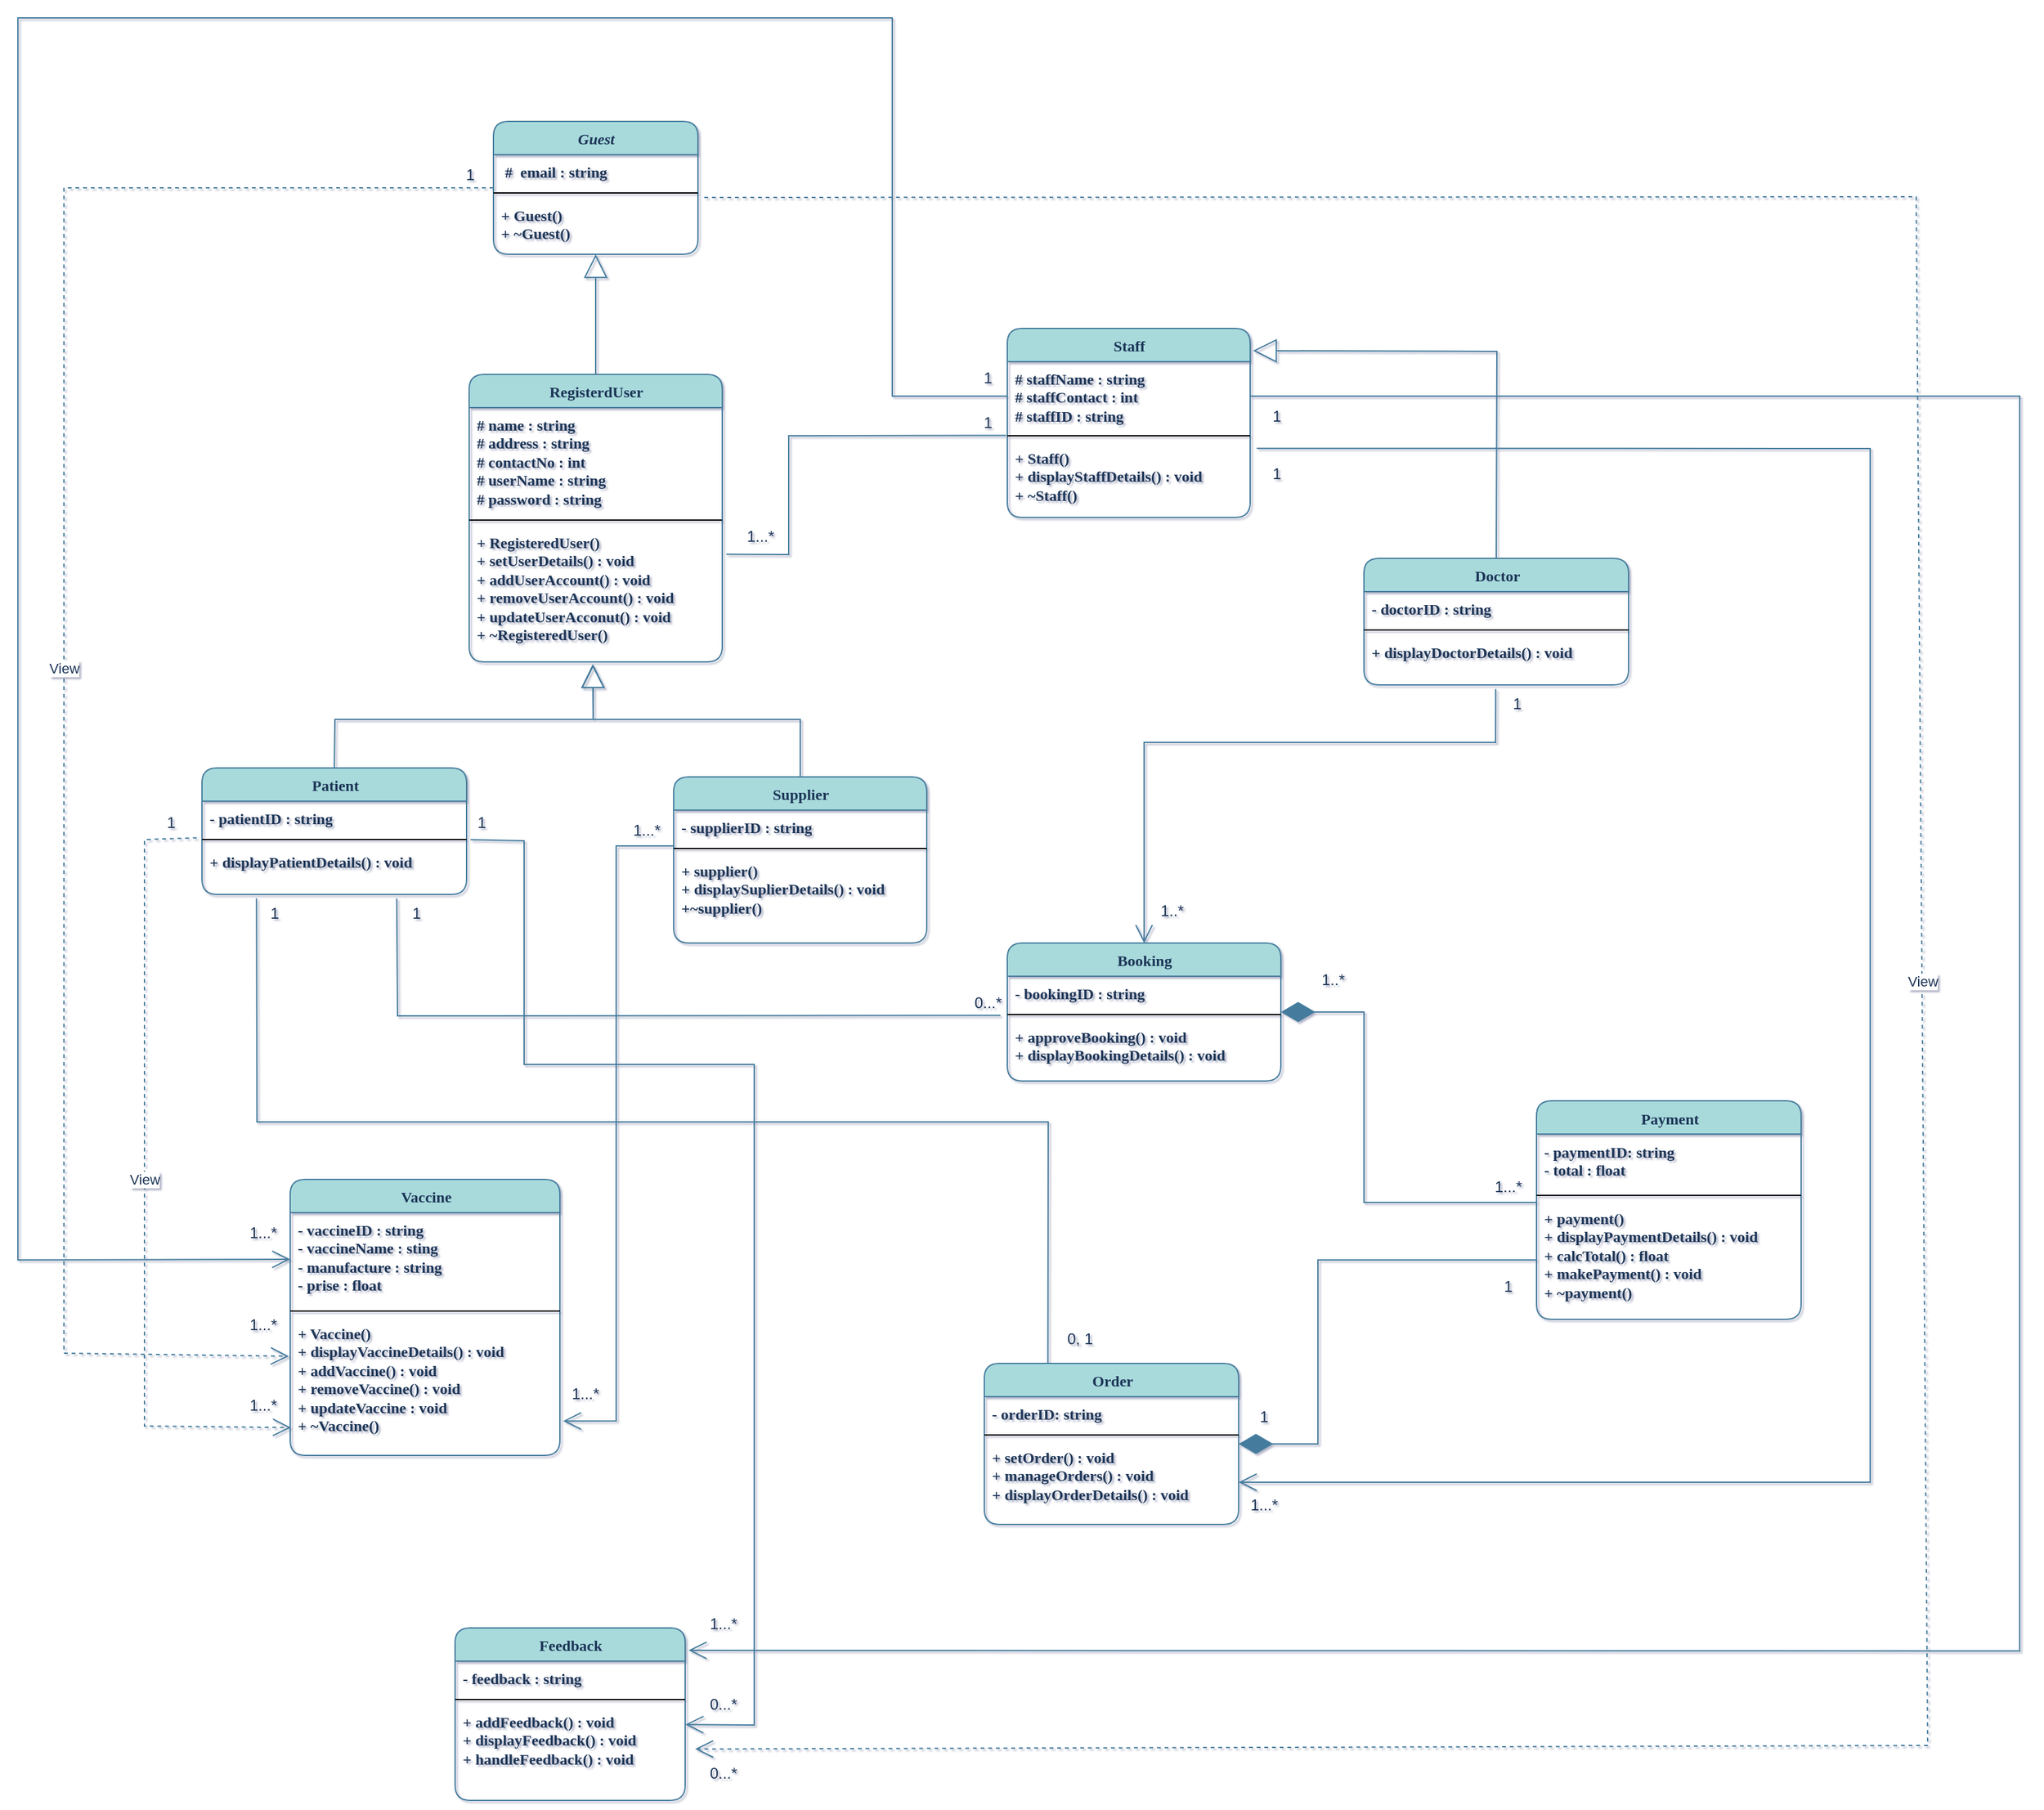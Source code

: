 <mxfile version="21.2.8" type="device">
  <diagram id="C5RBs43oDa-KdzZeNtuy" name="Page-1">
    <mxGraphModel dx="4977" dy="743" grid="1" gridSize="9" guides="1" tooltips="1" connect="1" arrows="1" fold="1" page="1" pageScale="1" pageWidth="1654" pageHeight="2336" background="none" math="0" shadow="1">
      <root>
        <mxCell id="WIyWlLk6GJQsqaUBKTNV-0" />
        <mxCell id="WIyWlLk6GJQsqaUBKTNV-1" parent="WIyWlLk6GJQsqaUBKTNV-0" />
        <mxCell id="zkfFHV4jXpPFQw0GAbJ--0" value="Guest" style="swimlane;fontStyle=3;align=center;verticalAlign=top;childLayout=stackLayout;horizontal=1;startSize=26;horizontalStack=0;resizeParent=1;resizeLast=0;collapsible=1;marginBottom=0;rounded=1;shadow=0;strokeWidth=1;labelBackgroundColor=none;fillColor=#A8DADC;strokeColor=#457B9D;fontColor=#1D3557;fontFamily=Comic Sans MS;labelBorderColor=none;html=1;" parent="WIyWlLk6GJQsqaUBKTNV-1" vertex="1">
          <mxGeometry x="-2922" y="576" width="160" height="104" as="geometry">
            <mxRectangle x="230" y="140" width="160" height="26" as="alternateBounds" />
          </mxGeometry>
        </mxCell>
        <mxCell id="zkfFHV4jXpPFQw0GAbJ--1" value=" #  email : string" style="text;align=left;verticalAlign=top;spacingLeft=4;spacingRight=4;overflow=hidden;rotatable=0;points=[[0,0.5],[1,0.5]];portConstraint=eastwest;labelBackgroundColor=none;rounded=1;shadow=0;fontStyle=1;fontColor=#1D3557;fontFamily=Comic Sans MS;labelBorderColor=none;html=1;" parent="zkfFHV4jXpPFQw0GAbJ--0" vertex="1">
          <mxGeometry y="26" width="160" height="26" as="geometry" />
        </mxCell>
        <mxCell id="zkfFHV4jXpPFQw0GAbJ--4" value="" style="line;strokeWidth=1;align=left;verticalAlign=middle;spacingTop=-1;spacingLeft=3;spacingRight=3;rotatable=0;labelPosition=right;points=[];portConstraint=eastwest;labelBackgroundColor=none;rounded=1;shadow=0;fontStyle=1;fillColor=#A8DADC;strokeColor=#000000;fontColor=#1D3557;fontFamily=Comic Sans MS;labelBorderColor=none;html=1;" parent="zkfFHV4jXpPFQw0GAbJ--0" vertex="1">
          <mxGeometry y="52" width="160" height="8" as="geometry" />
        </mxCell>
        <mxCell id="OnautR0iY9yRCEXQRBwu-68" value="+ Guest()&lt;br&gt;+ ~Guest()" style="text;align=left;verticalAlign=top;spacingLeft=4;spacingRight=4;overflow=hidden;rotatable=0;points=[[0,0.5],[1,0.5]];portConstraint=eastwest;labelBackgroundColor=none;rounded=1;shadow=0;fontStyle=1;fontColor=#1D3557;fontFamily=Comic Sans MS;labelBorderColor=none;html=1;" parent="zkfFHV4jXpPFQw0GAbJ--0" vertex="1">
          <mxGeometry y="60" width="160" height="39" as="geometry" />
        </mxCell>
        <mxCell id="zkfFHV4jXpPFQw0GAbJ--6" value="RegisterdUser" style="swimlane;fontStyle=1;align=center;verticalAlign=top;childLayout=stackLayout;horizontal=1;startSize=26;horizontalStack=0;resizeParent=1;resizeLast=0;collapsible=1;marginBottom=0;rounded=1;shadow=0;strokeWidth=1;labelBackgroundColor=none;fillColor=#A8DADC;strokeColor=#457B9D;fontColor=#1D3557;fontFamily=Comic Sans MS;labelBorderColor=none;html=1;" parent="WIyWlLk6GJQsqaUBKTNV-1" vertex="1">
          <mxGeometry x="-2941" y="774" width="198" height="225" as="geometry">
            <mxRectangle x="130" y="380" width="160" height="26" as="alternateBounds" />
          </mxGeometry>
        </mxCell>
        <mxCell id="zkfFHV4jXpPFQw0GAbJ--7" value="# name : string&lt;br&gt;# address : string&lt;br&gt;# contactNo : int&lt;br&gt;# userName : string&lt;br&gt;# password : string&lt;br&gt;" style="text;align=left;verticalAlign=top;spacingLeft=4;spacingRight=4;overflow=hidden;rotatable=0;points=[[0,0.5],[1,0.5]];portConstraint=eastwest;labelBackgroundColor=none;rounded=1;shadow=0;fontStyle=1;fontColor=#1D3557;fontFamily=Comic Sans MS;labelBorderColor=none;html=1;" parent="zkfFHV4jXpPFQw0GAbJ--6" vertex="1">
          <mxGeometry y="26" width="198" height="84" as="geometry" />
        </mxCell>
        <mxCell id="zkfFHV4jXpPFQw0GAbJ--9" value="" style="line;strokeWidth=1;align=left;verticalAlign=middle;spacingTop=-1;spacingLeft=3;spacingRight=3;rotatable=0;labelPosition=right;points=[];portConstraint=eastwest;labelBackgroundColor=none;rounded=1;shadow=0;fontStyle=1;fillColor=#A8DADC;strokeColor=#000000;fontColor=#1D3557;fontFamily=Comic Sans MS;labelBorderColor=none;html=1;" parent="zkfFHV4jXpPFQw0GAbJ--6" vertex="1">
          <mxGeometry y="110" width="198" height="8" as="geometry" />
        </mxCell>
        <mxCell id="OnautR0iY9yRCEXQRBwu-3" value="+ RegisteredUser()&lt;br&gt;+ setUserDetails() : void&lt;br&gt;+ addUserAccount() : void&lt;br&gt;+ removeUserAccount() : void&lt;br&gt;+ updateUserAcconut() : void&lt;br&gt;+ ~RegisteredUser()" style="text;align=left;verticalAlign=top;spacingLeft=4;spacingRight=4;overflow=hidden;rotatable=0;points=[[0,0.5],[1,0.5]];portConstraint=eastwest;labelBackgroundColor=none;rounded=1;shadow=0;fontStyle=1;fontColor=#1D3557;fontFamily=Comic Sans MS;labelBorderColor=none;html=1;" parent="zkfFHV4jXpPFQw0GAbJ--6" vertex="1">
          <mxGeometry y="118" width="198" height="107" as="geometry" />
        </mxCell>
        <mxCell id="OnautR0iY9yRCEXQRBwu-20" value="Doctor" style="swimlane;fontStyle=1;align=center;verticalAlign=top;childLayout=stackLayout;horizontal=1;startSize=26;horizontalStack=0;resizeParent=1;resizeParentMax=0;resizeLast=0;collapsible=1;marginBottom=0;labelBackgroundColor=none;rounded=1;shadow=0;fillColor=#A8DADC;strokeColor=#457B9D;fontColor=#1D3557;fontFamily=Comic Sans MS;labelBorderColor=none;html=1;" parent="WIyWlLk6GJQsqaUBKTNV-1" vertex="1">
          <mxGeometry x="-2241" y="918" width="207" height="99" as="geometry" />
        </mxCell>
        <mxCell id="OnautR0iY9yRCEXQRBwu-21" value="- doctorID : string" style="text;align=left;verticalAlign=top;spacingLeft=4;spacingRight=4;overflow=hidden;rotatable=0;points=[[0,0.5],[1,0.5]];portConstraint=eastwest;labelBackgroundColor=none;rounded=1;shadow=0;fontStyle=1;fontColor=#1D3557;fontFamily=Comic Sans MS;labelBorderColor=none;html=1;" parent="OnautR0iY9yRCEXQRBwu-20" vertex="1">
          <mxGeometry y="26" width="207" height="26" as="geometry" />
        </mxCell>
        <mxCell id="OnautR0iY9yRCEXQRBwu-22" value="" style="line;strokeWidth=1;align=left;verticalAlign=middle;spacingTop=-1;spacingLeft=3;spacingRight=3;rotatable=0;labelPosition=right;points=[];portConstraint=eastwest;labelBackgroundColor=none;rounded=1;shadow=0;fontStyle=1;fillColor=#A8DADC;strokeColor=#000000;fontColor=#1D3557;fontFamily=Comic Sans MS;labelBorderColor=none;html=1;" parent="OnautR0iY9yRCEXQRBwu-20" vertex="1">
          <mxGeometry y="52" width="207" height="8" as="geometry" />
        </mxCell>
        <mxCell id="OnautR0iY9yRCEXQRBwu-23" value="+ displayDoctorDetails() : void" style="text;align=left;verticalAlign=top;spacingLeft=4;spacingRight=4;overflow=hidden;rotatable=0;points=[[0,0.5],[1,0.5]];portConstraint=eastwest;labelBackgroundColor=none;rounded=1;shadow=0;fontStyle=1;fontColor=#1D3557;fontFamily=Comic Sans MS;labelBorderColor=none;html=1;" parent="OnautR0iY9yRCEXQRBwu-20" vertex="1">
          <mxGeometry y="60" width="207" height="39" as="geometry" />
        </mxCell>
        <mxCell id="OnautR0iY9yRCEXQRBwu-36" value="Feedback" style="swimlane;fontStyle=1;align=center;verticalAlign=top;childLayout=stackLayout;horizontal=1;startSize=26;horizontalStack=0;resizeParent=1;resizeParentMax=0;resizeLast=0;collapsible=1;marginBottom=0;labelBackgroundColor=none;rounded=1;shadow=0;fillColor=#A8DADC;strokeColor=#457B9D;fontColor=#1D3557;fontFamily=Comic Sans MS;labelBorderColor=none;html=1;" parent="WIyWlLk6GJQsqaUBKTNV-1" vertex="1">
          <mxGeometry x="-2952" y="1755" width="180" height="135" as="geometry" />
        </mxCell>
        <mxCell id="OnautR0iY9yRCEXQRBwu-37" value="- feedback : string" style="text;align=left;verticalAlign=top;spacingLeft=4;spacingRight=4;overflow=hidden;rotatable=0;points=[[0,0.5],[1,0.5]];portConstraint=eastwest;labelBackgroundColor=none;rounded=1;shadow=0;fontStyle=1;fontColor=#1D3557;fontFamily=Comic Sans MS;labelBorderColor=none;html=1;" parent="OnautR0iY9yRCEXQRBwu-36" vertex="1">
          <mxGeometry y="26" width="180" height="26" as="geometry" />
        </mxCell>
        <mxCell id="OnautR0iY9yRCEXQRBwu-38" value="" style="line;strokeWidth=1;align=left;verticalAlign=middle;spacingTop=-1;spacingLeft=3;spacingRight=3;rotatable=0;labelPosition=right;points=[];portConstraint=eastwest;labelBackgroundColor=none;rounded=1;shadow=0;fontStyle=1;fillColor=#A8DADC;strokeColor=#000000;fontColor=#1D3557;fontFamily=Comic Sans MS;labelBorderColor=none;html=1;" parent="OnautR0iY9yRCEXQRBwu-36" vertex="1">
          <mxGeometry y="52" width="180" height="8" as="geometry" />
        </mxCell>
        <mxCell id="OnautR0iY9yRCEXQRBwu-39" value="+ addFeedback() : void&lt;br&gt;+ displayFeedback() : void&lt;br&gt;+ handleFeedback() : void" style="text;align=left;verticalAlign=top;spacingLeft=4;spacingRight=4;overflow=hidden;rotatable=0;points=[[0,0.5],[1,0.5]];portConstraint=eastwest;labelBackgroundColor=none;rounded=1;shadow=0;fontStyle=1;fontColor=#1D3557;fontFamily=Comic Sans MS;labelBorderColor=none;html=1;" parent="OnautR0iY9yRCEXQRBwu-36" vertex="1">
          <mxGeometry y="60" width="180" height="75" as="geometry" />
        </mxCell>
        <mxCell id="OnautR0iY9yRCEXQRBwu-40" value="Order" style="swimlane;fontStyle=1;align=center;verticalAlign=top;childLayout=stackLayout;horizontal=1;startSize=26;horizontalStack=0;resizeParent=1;resizeParentMax=0;resizeLast=0;collapsible=1;marginBottom=0;labelBackgroundColor=none;rounded=1;shadow=0;fillColor=#A8DADC;strokeColor=#457B9D;fontColor=#1D3557;fontFamily=Comic Sans MS;labelBorderColor=none;html=1;" parent="WIyWlLk6GJQsqaUBKTNV-1" vertex="1">
          <mxGeometry x="-2538" y="1548" width="199" height="126" as="geometry" />
        </mxCell>
        <mxCell id="OnautR0iY9yRCEXQRBwu-41" value="- orderID: string" style="text;align=left;verticalAlign=top;spacingLeft=4;spacingRight=4;overflow=hidden;rotatable=0;points=[[0,0.5],[1,0.5]];portConstraint=eastwest;labelBackgroundColor=none;rounded=1;shadow=0;fontStyle=1;fontColor=#1D3557;fontFamily=Comic Sans MS;labelBorderColor=none;html=1;" parent="OnautR0iY9yRCEXQRBwu-40" vertex="1">
          <mxGeometry y="26" width="199" height="26" as="geometry" />
        </mxCell>
        <mxCell id="OnautR0iY9yRCEXQRBwu-42" value="" style="line;strokeWidth=1;align=left;verticalAlign=middle;spacingTop=-1;spacingLeft=3;spacingRight=3;rotatable=0;labelPosition=right;points=[];portConstraint=eastwest;labelBackgroundColor=none;rounded=1;shadow=0;fontStyle=1;fillColor=#A8DADC;strokeColor=#000000;fontColor=#1D3557;fontFamily=Comic Sans MS;labelBorderColor=none;html=1;" parent="OnautR0iY9yRCEXQRBwu-40" vertex="1">
          <mxGeometry y="52" width="199" height="8" as="geometry" />
        </mxCell>
        <mxCell id="OnautR0iY9yRCEXQRBwu-43" value="+ setOrder() : void&lt;br&gt;+ manageOrders() : void&lt;br&gt;+ displayOrderDetails() : void" style="text;align=left;verticalAlign=top;spacingLeft=4;spacingRight=4;overflow=hidden;rotatable=0;points=[[0,0.5],[1,0.5]];portConstraint=eastwest;labelBackgroundColor=none;rounded=1;shadow=0;fontStyle=1;fontColor=#1D3557;fontFamily=Comic Sans MS;labelBorderColor=none;html=1;" parent="OnautR0iY9yRCEXQRBwu-40" vertex="1">
          <mxGeometry y="60" width="199" height="66" as="geometry" />
        </mxCell>
        <mxCell id="OnautR0iY9yRCEXQRBwu-44" value="Booking" style="swimlane;fontStyle=1;align=center;verticalAlign=top;childLayout=stackLayout;horizontal=1;startSize=26;horizontalStack=0;resizeParent=1;resizeParentMax=0;resizeLast=0;collapsible=1;marginBottom=0;labelBackgroundColor=none;rounded=1;shadow=0;fillColor=#A8DADC;strokeColor=#457B9D;fontColor=#1D3557;fontFamily=Comic Sans MS;labelBorderColor=none;html=1;" parent="WIyWlLk6GJQsqaUBKTNV-1" vertex="1">
          <mxGeometry x="-2520" y="1219" width="214" height="108" as="geometry" />
        </mxCell>
        <mxCell id="OnautR0iY9yRCEXQRBwu-45" value="- bookingID : string" style="text;align=left;verticalAlign=top;spacingLeft=4;spacingRight=4;overflow=hidden;rotatable=0;points=[[0,0.5],[1,0.5]];portConstraint=eastwest;labelBackgroundColor=none;rounded=1;shadow=0;fontStyle=1;fontColor=#1D3557;fontFamily=Comic Sans MS;labelBorderColor=none;html=1;" parent="OnautR0iY9yRCEXQRBwu-44" vertex="1">
          <mxGeometry y="26" width="214" height="26" as="geometry" />
        </mxCell>
        <mxCell id="OnautR0iY9yRCEXQRBwu-46" value="" style="line;strokeWidth=1;align=left;verticalAlign=middle;spacingTop=-1;spacingLeft=3;spacingRight=3;rotatable=0;labelPosition=right;points=[];portConstraint=eastwest;labelBackgroundColor=none;rounded=1;shadow=0;fontStyle=1;fillColor=#A8DADC;strokeColor=#000000;fontColor=#1D3557;fontFamily=Comic Sans MS;labelBorderColor=none;html=1;" parent="OnautR0iY9yRCEXQRBwu-44" vertex="1">
          <mxGeometry y="52" width="214" height="8" as="geometry" />
        </mxCell>
        <mxCell id="OnautR0iY9yRCEXQRBwu-47" value="+ approveBooking() : void&lt;br&gt;+ displayBookingDetails() : void&lt;br&gt;" style="text;align=left;verticalAlign=top;spacingLeft=4;spacingRight=4;overflow=hidden;rotatable=0;points=[[0,0.5],[1,0.5]];portConstraint=eastwest;labelBackgroundColor=none;rounded=1;shadow=0;fontStyle=1;fontColor=#1D3557;fontFamily=Comic Sans MS;labelBorderColor=none;html=1;" parent="OnautR0iY9yRCEXQRBwu-44" vertex="1">
          <mxGeometry y="60" width="214" height="48" as="geometry" />
        </mxCell>
        <mxCell id="OnautR0iY9yRCEXQRBwu-48" value="Supplier" style="swimlane;fontStyle=1;align=center;verticalAlign=top;childLayout=stackLayout;horizontal=1;startSize=26;horizontalStack=0;resizeParent=1;resizeParentMax=0;resizeLast=0;collapsible=1;marginBottom=0;labelBackgroundColor=none;rounded=1;shadow=0;fillColor=#A8DADC;strokeColor=#457B9D;fontColor=#1D3557;fontFamily=Comic Sans MS;labelBorderColor=none;html=1;" parent="WIyWlLk6GJQsqaUBKTNV-1" vertex="1">
          <mxGeometry x="-2781" y="1089" width="198" height="130" as="geometry" />
        </mxCell>
        <mxCell id="OnautR0iY9yRCEXQRBwu-49" value="- supplierID : string" style="text;align=left;verticalAlign=top;spacingLeft=4;spacingRight=4;overflow=hidden;rotatable=0;points=[[0,0.5],[1,0.5]];portConstraint=eastwest;labelBackgroundColor=none;rounded=1;shadow=0;fontStyle=1;fontColor=#1D3557;fontFamily=Comic Sans MS;labelBorderColor=none;html=1;" parent="OnautR0iY9yRCEXQRBwu-48" vertex="1">
          <mxGeometry y="26" width="198" height="26" as="geometry" />
        </mxCell>
        <mxCell id="OnautR0iY9yRCEXQRBwu-50" value="" style="line;strokeWidth=1;align=left;verticalAlign=middle;spacingTop=-1;spacingLeft=3;spacingRight=3;rotatable=0;labelPosition=right;points=[];portConstraint=eastwest;labelBackgroundColor=none;rounded=1;shadow=0;fontStyle=1;fillColor=#A8DADC;strokeColor=#000000;fontColor=#1D3557;fontFamily=Comic Sans MS;labelBorderColor=none;html=1;" parent="OnautR0iY9yRCEXQRBwu-48" vertex="1">
          <mxGeometry y="52" width="198" height="8" as="geometry" />
        </mxCell>
        <mxCell id="OnautR0iY9yRCEXQRBwu-51" value="+ supplier()&lt;br&gt;+ displaySuplierDetails() : void&lt;br&gt;+~supplier()" style="text;align=left;verticalAlign=top;spacingLeft=4;spacingRight=4;overflow=hidden;rotatable=0;points=[[0,0.5],[1,0.5]];portConstraint=eastwest;labelBackgroundColor=none;rounded=1;shadow=0;fontStyle=1;fontColor=#1D3557;fontFamily=Comic Sans MS;labelBorderColor=none;html=1;" parent="OnautR0iY9yRCEXQRBwu-48" vertex="1">
          <mxGeometry y="60" width="198" height="70" as="geometry" />
        </mxCell>
        <mxCell id="OnautR0iY9yRCEXQRBwu-52" value="Vaccine" style="swimlane;fontStyle=1;align=center;verticalAlign=top;childLayout=stackLayout;horizontal=1;startSize=26;horizontalStack=0;resizeParent=1;resizeParentMax=0;resizeLast=0;collapsible=1;marginBottom=0;labelBackgroundColor=none;rounded=1;shadow=0;fillColor=#A8DADC;strokeColor=#457B9D;fontColor=#1D3557;fontFamily=Comic Sans MS;labelBorderColor=none;html=1;" parent="WIyWlLk6GJQsqaUBKTNV-1" vertex="1">
          <mxGeometry x="-3081" y="1404" width="211" height="216" as="geometry" />
        </mxCell>
        <mxCell id="OnautR0iY9yRCEXQRBwu-53" value="- vaccineID : string&lt;br&gt;- vaccineName : sting&lt;br&gt;- manufacture : string&lt;br&gt;- prise : float" style="text;align=left;verticalAlign=top;spacingLeft=4;spacingRight=4;overflow=hidden;rotatable=0;points=[[0,0.5],[1,0.5]];portConstraint=eastwest;labelBackgroundColor=none;rounded=1;shadow=0;fontStyle=1;fontColor=#1D3557;fontFamily=Comic Sans MS;labelBorderColor=none;html=1;" parent="OnautR0iY9yRCEXQRBwu-52" vertex="1">
          <mxGeometry y="26" width="211" height="73" as="geometry" />
        </mxCell>
        <mxCell id="OnautR0iY9yRCEXQRBwu-54" value="" style="line;strokeWidth=1;align=left;verticalAlign=middle;spacingTop=-1;spacingLeft=3;spacingRight=3;rotatable=0;labelPosition=right;points=[];portConstraint=eastwest;labelBackgroundColor=none;rounded=1;shadow=0;fontStyle=1;fillColor=#A8DADC;strokeColor=#000000;fontColor=#1D3557;fontFamily=Comic Sans MS;labelBorderColor=none;html=1;" parent="OnautR0iY9yRCEXQRBwu-52" vertex="1">
          <mxGeometry y="99" width="211" height="8" as="geometry" />
        </mxCell>
        <mxCell id="OnautR0iY9yRCEXQRBwu-55" value="+ Vaccine()&lt;br&gt;+ displayVaccineDetails() : void&lt;br&gt;+ addVaccine() : void&lt;br&gt;+ removeVaccine() : void&lt;br&gt;+ updateVaccine : void&lt;br&gt;+ ~Vaccine()" style="text;align=left;verticalAlign=top;spacingLeft=4;spacingRight=4;overflow=hidden;rotatable=0;points=[[0,0.5],[1,0.5]];portConstraint=eastwest;labelBackgroundColor=none;rounded=1;shadow=0;fontStyle=1;fontColor=#1D3557;fontFamily=Comic Sans MS;labelBorderColor=none;html=1;" parent="OnautR0iY9yRCEXQRBwu-52" vertex="1">
          <mxGeometry y="107" width="211" height="109" as="geometry" />
        </mxCell>
        <mxCell id="OnautR0iY9yRCEXQRBwu-60" value="Payment" style="swimlane;fontStyle=1;align=center;verticalAlign=top;childLayout=stackLayout;horizontal=1;startSize=26;horizontalStack=0;resizeParent=1;resizeParentMax=0;resizeLast=0;collapsible=1;marginBottom=0;labelBackgroundColor=none;rounded=1;shadow=0;fillColor=#A8DADC;strokeColor=#457B9D;fontColor=#1D3557;fontFamily=Comic Sans MS;labelBorderColor=none;html=1;" parent="WIyWlLk6GJQsqaUBKTNV-1" vertex="1">
          <mxGeometry x="-2106" y="1342.5" width="207" height="171" as="geometry" />
        </mxCell>
        <mxCell id="OnautR0iY9yRCEXQRBwu-61" value="- paymentID: string&lt;br&gt;- total : float" style="text;align=left;verticalAlign=top;spacingLeft=4;spacingRight=4;overflow=hidden;rotatable=0;points=[[0,0.5],[1,0.5]];portConstraint=eastwest;labelBackgroundColor=none;rounded=1;shadow=0;fontStyle=1;fontColor=#1D3557;fontFamily=Comic Sans MS;labelBorderColor=none;html=1;" parent="OnautR0iY9yRCEXQRBwu-60" vertex="1">
          <mxGeometry y="26" width="207" height="44" as="geometry" />
        </mxCell>
        <mxCell id="OnautR0iY9yRCEXQRBwu-62" value="" style="line;strokeWidth=1;align=left;verticalAlign=middle;spacingTop=-1;spacingLeft=3;spacingRight=3;rotatable=0;labelPosition=right;points=[];portConstraint=eastwest;labelBackgroundColor=none;rounded=1;shadow=0;fontStyle=1;fillColor=#A8DADC;strokeColor=#000000;fontColor=#1D3557;fontFamily=Comic Sans MS;labelBorderColor=none;html=1;" parent="OnautR0iY9yRCEXQRBwu-60" vertex="1">
          <mxGeometry y="70" width="207" height="8" as="geometry" />
        </mxCell>
        <mxCell id="OnautR0iY9yRCEXQRBwu-63" value="+ payment()&lt;br&gt;+ displayPaymentDetails() : void&lt;br&gt;+ calcTotal() : float&lt;br style=&quot;border-color: var(--border-color);&quot;&gt;+ makePayment() : void&lt;br&gt;+ ~payment()" style="text;align=left;verticalAlign=top;spacingLeft=4;spacingRight=4;overflow=hidden;rotatable=0;points=[[0,0.5],[1,0.5]];portConstraint=eastwest;labelBackgroundColor=none;rounded=1;shadow=0;fontStyle=1;fontColor=#1D3557;fontFamily=Comic Sans MS;labelBorderColor=none;html=1;" parent="OnautR0iY9yRCEXQRBwu-60" vertex="1">
          <mxGeometry y="78" width="207" height="93" as="geometry" />
        </mxCell>
        <mxCell id="OnautR0iY9yRCEXQRBwu-64" value="Staff" style="swimlane;fontStyle=1;align=center;verticalAlign=top;childLayout=stackLayout;horizontal=1;startSize=26;horizontalStack=0;resizeParent=1;resizeParentMax=0;resizeLast=0;collapsible=1;marginBottom=0;labelBackgroundColor=none;rounded=1;shadow=0;fillColor=#A8DADC;strokeColor=#457B9D;fontColor=#1D3557;fontFamily=Comic Sans MS;labelBorderColor=none;html=1;" parent="WIyWlLk6GJQsqaUBKTNV-1" vertex="1">
          <mxGeometry x="-2520" y="738" width="190" height="148" as="geometry" />
        </mxCell>
        <mxCell id="OnautR0iY9yRCEXQRBwu-65" value="# staffName : string&lt;br&gt;# staffContact : int&lt;br&gt;# staffID : string" style="text;align=left;verticalAlign=top;spacingLeft=4;spacingRight=4;overflow=hidden;rotatable=0;points=[[0,0.5],[1,0.5]];portConstraint=eastwest;labelBackgroundColor=none;rounded=1;shadow=0;fontStyle=1;fontColor=#1D3557;fontFamily=Comic Sans MS;labelBorderColor=none;html=1;" parent="OnautR0iY9yRCEXQRBwu-64" vertex="1">
          <mxGeometry y="26" width="190" height="54" as="geometry" />
        </mxCell>
        <mxCell id="OnautR0iY9yRCEXQRBwu-66" value="" style="line;strokeWidth=1;align=left;verticalAlign=middle;spacingTop=-1;spacingLeft=3;spacingRight=3;rotatable=0;labelPosition=right;points=[];portConstraint=eastwest;labelBackgroundColor=none;rounded=1;shadow=0;fontStyle=1;fillColor=#A8DADC;strokeColor=#000000;fontColor=#1D3557;fontFamily=Comic Sans MS;labelBorderColor=none;html=1;" parent="OnautR0iY9yRCEXQRBwu-64" vertex="1">
          <mxGeometry y="80" width="190" height="8" as="geometry" />
        </mxCell>
        <mxCell id="OnautR0iY9yRCEXQRBwu-67" value="+ Staff()&amp;nbsp;&lt;br&gt;+ displayStaffDetails() : void&lt;br&gt;+ ~Staff()" style="text;align=left;verticalAlign=top;spacingLeft=4;spacingRight=4;overflow=hidden;rotatable=0;points=[[0,0.5],[1,0.5]];portConstraint=eastwest;labelBackgroundColor=none;rounded=1;shadow=0;fontStyle=1;fontColor=#1D3557;fontFamily=Comic Sans MS;labelBorderColor=none;html=1;" parent="OnautR0iY9yRCEXQRBwu-64" vertex="1">
          <mxGeometry y="88" width="190" height="60" as="geometry" />
        </mxCell>
        <mxCell id="OnautR0iY9yRCEXQRBwu-74" value="Patient" style="swimlane;fontStyle=1;align=center;verticalAlign=top;childLayout=stackLayout;horizontal=1;startSize=26;horizontalStack=0;resizeParent=1;resizeParentMax=0;resizeLast=0;collapsible=1;marginBottom=0;labelBackgroundColor=none;rounded=1;shadow=0;fillColor=#A8DADC;strokeColor=#457B9D;fontColor=#1D3557;fontFamily=Comic Sans MS;labelBorderColor=none;html=1;" parent="WIyWlLk6GJQsqaUBKTNV-1" vertex="1">
          <mxGeometry x="-3150" y="1082" width="207" height="99" as="geometry" />
        </mxCell>
        <mxCell id="OnautR0iY9yRCEXQRBwu-75" value="- patientID : string" style="text;align=left;verticalAlign=top;spacingLeft=4;spacingRight=4;overflow=hidden;rotatable=0;points=[[0,0.5],[1,0.5]];portConstraint=eastwest;labelBackgroundColor=none;rounded=1;shadow=0;fontStyle=1;fontColor=#1D3557;fontFamily=Comic Sans MS;labelBorderColor=none;html=1;" parent="OnautR0iY9yRCEXQRBwu-74" vertex="1">
          <mxGeometry y="26" width="207" height="26" as="geometry" />
        </mxCell>
        <mxCell id="OnautR0iY9yRCEXQRBwu-76" value="" style="line;strokeWidth=1;align=left;verticalAlign=middle;spacingTop=-1;spacingLeft=3;spacingRight=3;rotatable=0;labelPosition=right;points=[];portConstraint=eastwest;labelBackgroundColor=none;rounded=1;shadow=0;fontStyle=1;fillColor=#A8DADC;strokeColor=#000000;fontColor=#1D3557;fontFamily=Comic Sans MS;labelBorderColor=none;html=1;" parent="OnautR0iY9yRCEXQRBwu-74" vertex="1">
          <mxGeometry y="52" width="207" height="8" as="geometry" />
        </mxCell>
        <mxCell id="OnautR0iY9yRCEXQRBwu-77" value="+ displayPatientDetails() : void" style="text;align=left;verticalAlign=top;spacingLeft=4;spacingRight=4;overflow=hidden;rotatable=0;points=[[0,0.5],[1,0.5]];portConstraint=eastwest;labelBackgroundColor=none;rounded=1;shadow=0;fontStyle=1;fontColor=#1D3557;fontFamily=Comic Sans MS;labelBorderColor=none;html=1;" parent="OnautR0iY9yRCEXQRBwu-74" vertex="1">
          <mxGeometry y="60" width="207" height="39" as="geometry" />
        </mxCell>
        <mxCell id="VdQVwTPsMMnsy0PVS3EY-14" value="View" style="endArrow=open;endSize=12;dashed=1;html=1;rounded=0;strokeColor=#457B9D;fontColor=#1D3557;fillColor=#A8DADC;entryX=-0.005;entryY=0.288;entryDx=0;entryDy=0;entryPerimeter=0;exitX=0;exitY=0.5;exitDx=0;exitDy=0;" edge="1" parent="WIyWlLk6GJQsqaUBKTNV-1" source="zkfFHV4jXpPFQw0GAbJ--0" target="OnautR0iY9yRCEXQRBwu-55">
          <mxGeometry width="160" relative="1" as="geometry">
            <mxPoint x="-2628" y="1395" as="sourcePoint" />
            <mxPoint x="-2468" y="1395" as="targetPoint" />
            <Array as="points">
              <mxPoint x="-3258" y="628" />
              <mxPoint x="-3258" y="1540" />
            </Array>
          </mxGeometry>
        </mxCell>
        <mxCell id="VdQVwTPsMMnsy0PVS3EY-15" value="View" style="endArrow=open;endSize=12;dashed=1;html=1;rounded=0;strokeColor=#457B9D;fontColor=#1D3557;fillColor=#A8DADC;entryX=0.13;entryY=-0.14;entryDx=0;entryDy=0;exitX=1.031;exitY=-0.013;exitDx=0;exitDy=0;exitPerimeter=0;entryPerimeter=0;" edge="1" parent="WIyWlLk6GJQsqaUBKTNV-1" source="OnautR0iY9yRCEXQRBwu-68" target="VdQVwTPsMMnsy0PVS3EY-18">
          <mxGeometry width="160" relative="1" as="geometry">
            <mxPoint x="-2592" y="1278" as="sourcePoint" />
            <mxPoint x="-2432" y="1278" as="targetPoint" />
            <Array as="points">
              <mxPoint x="-1809" y="635" />
              <mxPoint x="-1800" y="1847" />
            </Array>
          </mxGeometry>
        </mxCell>
        <mxCell id="VdQVwTPsMMnsy0PVS3EY-16" value="1" style="text;html=1;strokeColor=none;fillColor=none;align=center;verticalAlign=middle;whiteSpace=wrap;rounded=0;fontColor=#1D3557;" vertex="1" parent="WIyWlLk6GJQsqaUBKTNV-1">
          <mxGeometry x="-2970" y="603" width="60" height="30" as="geometry" />
        </mxCell>
        <mxCell id="VdQVwTPsMMnsy0PVS3EY-17" value="1...*" style="text;html=1;strokeColor=none;fillColor=none;align=center;verticalAlign=middle;whiteSpace=wrap;rounded=0;fontColor=#1D3557;" vertex="1" parent="WIyWlLk6GJQsqaUBKTNV-1">
          <mxGeometry x="-3132" y="1503" width="60" height="30" as="geometry" />
        </mxCell>
        <mxCell id="VdQVwTPsMMnsy0PVS3EY-18" value="0...*" style="text;html=1;strokeColor=none;fillColor=none;align=center;verticalAlign=middle;whiteSpace=wrap;rounded=0;fontColor=#1D3557;" vertex="1" parent="WIyWlLk6GJQsqaUBKTNV-1">
          <mxGeometry x="-2772" y="1854" width="60" height="30" as="geometry" />
        </mxCell>
        <mxCell id="VdQVwTPsMMnsy0PVS3EY-19" value="" style="endArrow=open;endFill=1;endSize=12;html=1;rounded=0;strokeColor=#457B9D;fontColor=#1D3557;fillColor=#A8DADC;exitX=1.015;exitY=-0.1;exitDx=0;exitDy=0;exitPerimeter=0;entryX=1.001;entryY=0.208;entryDx=0;entryDy=0;entryPerimeter=0;" edge="1" parent="WIyWlLk6GJQsqaUBKTNV-1" source="OnautR0iY9yRCEXQRBwu-77" target="OnautR0iY9yRCEXQRBwu-39">
          <mxGeometry width="160" relative="1" as="geometry">
            <mxPoint x="-3006" y="1440" as="sourcePoint" />
            <mxPoint x="-2846" y="1440" as="targetPoint" />
            <Array as="points">
              <mxPoint x="-2898" y="1139" />
              <mxPoint x="-2898" y="1314" />
              <mxPoint x="-2718" y="1314" />
              <mxPoint x="-2718" y="1831" />
            </Array>
          </mxGeometry>
        </mxCell>
        <mxCell id="VdQVwTPsMMnsy0PVS3EY-20" value="1" style="text;html=1;strokeColor=none;fillColor=none;align=center;verticalAlign=middle;whiteSpace=wrap;rounded=0;fontColor=#1D3557;" vertex="1" parent="WIyWlLk6GJQsqaUBKTNV-1">
          <mxGeometry x="-2961" y="1110" width="60" height="30" as="geometry" />
        </mxCell>
        <mxCell id="VdQVwTPsMMnsy0PVS3EY-21" value="0...*" style="text;html=1;strokeColor=none;fillColor=none;align=center;verticalAlign=middle;whiteSpace=wrap;rounded=0;fontColor=#1D3557;" vertex="1" parent="WIyWlLk6GJQsqaUBKTNV-1">
          <mxGeometry x="-2772" y="1800" width="60" height="30" as="geometry" />
        </mxCell>
        <mxCell id="VdQVwTPsMMnsy0PVS3EY-22" value="View" style="endArrow=open;endSize=12;dashed=1;html=1;rounded=0;strokeColor=#457B9D;fontColor=#1D3557;fillColor=#A8DADC;exitX=-0.02;exitY=-0.136;exitDx=0;exitDy=0;exitPerimeter=0;entryX=0.86;entryY=1.073;entryDx=0;entryDy=0;entryPerimeter=0;" edge="1" parent="WIyWlLk6GJQsqaUBKTNV-1" source="OnautR0iY9yRCEXQRBwu-77" target="VdQVwTPsMMnsy0PVS3EY-23">
          <mxGeometry width="160" relative="1" as="geometry">
            <mxPoint x="-3069" y="1287" as="sourcePoint" />
            <mxPoint x="-2909" y="1287" as="targetPoint" />
            <Array as="points">
              <mxPoint x="-3195" y="1138" />
              <mxPoint x="-3195" y="1597" />
            </Array>
          </mxGeometry>
        </mxCell>
        <mxCell id="VdQVwTPsMMnsy0PVS3EY-23" value="1...*" style="text;html=1;strokeColor=none;fillColor=none;align=center;verticalAlign=middle;whiteSpace=wrap;rounded=0;fontColor=#1D3557;" vertex="1" parent="WIyWlLk6GJQsqaUBKTNV-1">
          <mxGeometry x="-3132" y="1566" width="60" height="30" as="geometry" />
        </mxCell>
        <mxCell id="VdQVwTPsMMnsy0PVS3EY-24" value="1" style="text;html=1;strokeColor=none;fillColor=none;align=center;verticalAlign=middle;whiteSpace=wrap;rounded=0;fontColor=#1D3557;" vertex="1" parent="WIyWlLk6GJQsqaUBKTNV-1">
          <mxGeometry x="-3204" y="1110" width="60" height="30" as="geometry" />
        </mxCell>
        <mxCell id="VdQVwTPsMMnsy0PVS3EY-25" value="" style="endArrow=open;endFill=1;endSize=12;html=1;rounded=0;strokeColor=#457B9D;fontColor=#1D3557;fillColor=#A8DADC;entryX=1.012;entryY=0.753;entryDx=0;entryDy=0;entryPerimeter=0;" edge="1" parent="WIyWlLk6GJQsqaUBKTNV-1" target="OnautR0iY9yRCEXQRBwu-55">
          <mxGeometry width="160" relative="1" as="geometry">
            <mxPoint x="-2781" y="1143" as="sourcePoint" />
            <mxPoint x="-2756" y="1467" as="targetPoint" />
            <Array as="points">
              <mxPoint x="-2826" y="1143" />
              <mxPoint x="-2826" y="1593" />
            </Array>
          </mxGeometry>
        </mxCell>
        <mxCell id="VdQVwTPsMMnsy0PVS3EY-26" value="1...*" style="text;html=1;strokeColor=none;fillColor=none;align=center;verticalAlign=middle;whiteSpace=wrap;rounded=0;fontColor=#1D3557;" vertex="1" parent="WIyWlLk6GJQsqaUBKTNV-1">
          <mxGeometry x="-2880" y="1557" width="60" height="30" as="geometry" />
        </mxCell>
        <mxCell id="VdQVwTPsMMnsy0PVS3EY-27" value="1...*" style="text;html=1;strokeColor=none;fillColor=none;align=center;verticalAlign=middle;whiteSpace=wrap;rounded=0;fontColor=#1D3557;" vertex="1" parent="WIyWlLk6GJQsqaUBKTNV-1">
          <mxGeometry x="-2832" y="1116" width="60" height="30" as="geometry" />
        </mxCell>
        <mxCell id="VdQVwTPsMMnsy0PVS3EY-28" value="" style="endArrow=diamondThin;endFill=1;endSize=24;html=1;rounded=0;strokeColor=#457B9D;fontColor=#1D3557;fillColor=#A8DADC;entryX=1;entryY=0.5;entryDx=0;entryDy=0;exitX=0;exitY=0.5;exitDx=0;exitDy=0;" edge="1" parent="WIyWlLk6GJQsqaUBKTNV-1" source="OnautR0iY9yRCEXQRBwu-63" target="OnautR0iY9yRCEXQRBwu-40">
          <mxGeometry width="160" relative="1" as="geometry">
            <mxPoint x="-2448" y="1548" as="sourcePoint" />
            <mxPoint x="-2288" y="1548" as="targetPoint" />
            <Array as="points">
              <mxPoint x="-2277" y="1467" />
              <mxPoint x="-2277" y="1611" />
            </Array>
          </mxGeometry>
        </mxCell>
        <mxCell id="VdQVwTPsMMnsy0PVS3EY-29" value="" style="endArrow=diamondThin;endFill=1;endSize=24;html=1;rounded=0;strokeColor=#457B9D;fontColor=#1D3557;fillColor=#A8DADC;entryX=1;entryY=0.5;entryDx=0;entryDy=0;" edge="1" parent="WIyWlLk6GJQsqaUBKTNV-1" target="OnautR0iY9yRCEXQRBwu-44">
          <mxGeometry width="160" relative="1" as="geometry">
            <mxPoint x="-2106" y="1422" as="sourcePoint" />
            <mxPoint x="-2243" y="1593" as="targetPoint" />
            <Array as="points">
              <mxPoint x="-2241" y="1422" />
              <mxPoint x="-2241" y="1273" />
            </Array>
          </mxGeometry>
        </mxCell>
        <mxCell id="VdQVwTPsMMnsy0PVS3EY-30" value="1..*" style="text;html=1;strokeColor=none;fillColor=none;align=center;verticalAlign=middle;whiteSpace=wrap;rounded=0;fontColor=#1D3557;" vertex="1" parent="WIyWlLk6GJQsqaUBKTNV-1">
          <mxGeometry x="-2295" y="1233" width="60" height="30" as="geometry" />
        </mxCell>
        <mxCell id="VdQVwTPsMMnsy0PVS3EY-31" value="1" style="text;html=1;strokeColor=none;fillColor=none;align=center;verticalAlign=middle;whiteSpace=wrap;rounded=0;fontColor=#1D3557;" vertex="1" parent="WIyWlLk6GJQsqaUBKTNV-1">
          <mxGeometry x="-2158.5" y="1473" width="60" height="30" as="geometry" />
        </mxCell>
        <mxCell id="VdQVwTPsMMnsy0PVS3EY-32" value="1...*" style="text;html=1;strokeColor=none;fillColor=none;align=center;verticalAlign=middle;whiteSpace=wrap;rounded=0;fontColor=#1D3557;" vertex="1" parent="WIyWlLk6GJQsqaUBKTNV-1">
          <mxGeometry x="-2158.5" y="1395" width="60" height="30" as="geometry" />
        </mxCell>
        <mxCell id="VdQVwTPsMMnsy0PVS3EY-33" value="1" style="text;html=1;strokeColor=none;fillColor=none;align=center;verticalAlign=middle;whiteSpace=wrap;rounded=0;fontColor=#1D3557;" vertex="1" parent="WIyWlLk6GJQsqaUBKTNV-1">
          <mxGeometry x="-2349" y="1575" width="60" height="30" as="geometry" />
        </mxCell>
        <mxCell id="VdQVwTPsMMnsy0PVS3EY-35" value="" style="endArrow=none;html=1;rounded=0;strokeColor=#457B9D;fontColor=#1D3557;fillColor=#A8DADC;exitX=0.206;exitY=1.077;exitDx=0;exitDy=0;exitPerimeter=0;entryX=0.25;entryY=0;entryDx=0;entryDy=0;" edge="1" parent="WIyWlLk6GJQsqaUBKTNV-1" source="OnautR0iY9yRCEXQRBwu-77" target="OnautR0iY9yRCEXQRBwu-40">
          <mxGeometry width="50" height="50" relative="1" as="geometry">
            <mxPoint x="-2718" y="1535" as="sourcePoint" />
            <mxPoint x="-2668" y="1485" as="targetPoint" />
            <Array as="points">
              <mxPoint x="-3107" y="1359" />
              <mxPoint x="-2488" y="1359" />
            </Array>
          </mxGeometry>
        </mxCell>
        <mxCell id="VdQVwTPsMMnsy0PVS3EY-36" value="" style="endArrow=none;html=1;rounded=0;strokeColor=#457B9D;fontColor=#1D3557;fillColor=#A8DADC;entryX=-0.025;entryY=1.179;entryDx=0;entryDy=0;entryPerimeter=0;exitX=0.736;exitY=1.079;exitDx=0;exitDy=0;exitPerimeter=0;" edge="1" parent="WIyWlLk6GJQsqaUBKTNV-1" source="OnautR0iY9yRCEXQRBwu-77" target="OnautR0iY9yRCEXQRBwu-45">
          <mxGeometry width="50" height="50" relative="1" as="geometry">
            <mxPoint x="-2997" y="1188" as="sourcePoint" />
            <mxPoint x="-2776" y="1485" as="targetPoint" />
            <Array as="points">
              <mxPoint x="-2997" y="1276" />
            </Array>
          </mxGeometry>
        </mxCell>
        <mxCell id="VdQVwTPsMMnsy0PVS3EY-37" value="1" style="text;html=1;strokeColor=none;fillColor=none;align=center;verticalAlign=middle;whiteSpace=wrap;rounded=0;fontColor=#1D3557;" vertex="1" parent="WIyWlLk6GJQsqaUBKTNV-1">
          <mxGeometry x="-3012" y="1181" width="60" height="30" as="geometry" />
        </mxCell>
        <mxCell id="VdQVwTPsMMnsy0PVS3EY-38" value="1" style="text;html=1;strokeColor=none;fillColor=none;align=center;verticalAlign=middle;whiteSpace=wrap;rounded=0;fontColor=#1D3557;" vertex="1" parent="WIyWlLk6GJQsqaUBKTNV-1">
          <mxGeometry x="-3123" y="1181" width="60" height="30" as="geometry" />
        </mxCell>
        <mxCell id="VdQVwTPsMMnsy0PVS3EY-39" value="0...*" style="text;html=1;strokeColor=none;fillColor=none;align=center;verticalAlign=middle;whiteSpace=wrap;rounded=0;fontColor=#1D3557;" vertex="1" parent="WIyWlLk6GJQsqaUBKTNV-1">
          <mxGeometry x="-2565" y="1251" width="60" height="30" as="geometry" />
        </mxCell>
        <mxCell id="VdQVwTPsMMnsy0PVS3EY-41" value="0, 1" style="text;html=1;strokeColor=none;fillColor=none;align=center;verticalAlign=middle;whiteSpace=wrap;rounded=0;fontColor=#1D3557;" vertex="1" parent="WIyWlLk6GJQsqaUBKTNV-1">
          <mxGeometry x="-2493" y="1513.5" width="60" height="30" as="geometry" />
        </mxCell>
        <mxCell id="VdQVwTPsMMnsy0PVS3EY-42" value="" style="endArrow=open;endFill=1;endSize=12;html=1;rounded=0;strokeColor=#457B9D;fontColor=#1D3557;fillColor=#A8DADC;exitX=0.498;exitY=1.083;exitDx=0;exitDy=0;exitPerimeter=0;entryX=0.5;entryY=0;entryDx=0;entryDy=0;" edge="1" parent="WIyWlLk6GJQsqaUBKTNV-1" source="OnautR0iY9yRCEXQRBwu-23" target="OnautR0iY9yRCEXQRBwu-44">
          <mxGeometry width="160" relative="1" as="geometry">
            <mxPoint x="-2502" y="1341" as="sourcePoint" />
            <mxPoint x="-2342" y="1341" as="targetPoint" />
            <Array as="points">
              <mxPoint x="-2138" y="1062" />
              <mxPoint x="-2413" y="1062" />
            </Array>
          </mxGeometry>
        </mxCell>
        <mxCell id="VdQVwTPsMMnsy0PVS3EY-43" value="1..*" style="text;html=1;strokeColor=none;fillColor=none;align=center;verticalAlign=middle;whiteSpace=wrap;rounded=0;fontColor=#1D3557;" vertex="1" parent="WIyWlLk6GJQsqaUBKTNV-1">
          <mxGeometry x="-2421" y="1179" width="60" height="30" as="geometry" />
        </mxCell>
        <mxCell id="VdQVwTPsMMnsy0PVS3EY-44" value="1" style="text;html=1;strokeColor=none;fillColor=none;align=center;verticalAlign=middle;whiteSpace=wrap;rounded=0;fontColor=#1D3557;" vertex="1" parent="WIyWlLk6GJQsqaUBKTNV-1">
          <mxGeometry x="-2151" y="1017" width="60" height="30" as="geometry" />
        </mxCell>
        <mxCell id="VdQVwTPsMMnsy0PVS3EY-45" value="" style="endArrow=block;endSize=16;endFill=0;html=1;rounded=0;strokeColor=#457B9D;fontColor=#1D3557;fillColor=#A8DADC;exitX=0.5;exitY=0;exitDx=0;exitDy=0;entryX=0.5;entryY=1;entryDx=0;entryDy=0;" edge="1" parent="WIyWlLk6GJQsqaUBKTNV-1" source="zkfFHV4jXpPFQw0GAbJ--6" target="zkfFHV4jXpPFQw0GAbJ--0">
          <mxGeometry x="-0.222" y="-44" width="160" relative="1" as="geometry">
            <mxPoint x="-2925" y="918" as="sourcePoint" />
            <mxPoint x="-2842" y="684" as="targetPoint" />
            <mxPoint as="offset" />
          </mxGeometry>
        </mxCell>
        <mxCell id="VdQVwTPsMMnsy0PVS3EY-47" value="" style="endArrow=block;endSize=16;endFill=0;html=1;rounded=0;strokeColor=#457B9D;fontColor=#1D3557;fillColor=#A8DADC;exitX=0.5;exitY=0;exitDx=0;exitDy=0;entryX=0.488;entryY=1.017;entryDx=0;entryDy=0;entryPerimeter=0;" edge="1" parent="WIyWlLk6GJQsqaUBKTNV-1" source="OnautR0iY9yRCEXQRBwu-74" target="OnautR0iY9yRCEXQRBwu-3">
          <mxGeometry x="-0.222" y="-44" width="160" relative="1" as="geometry">
            <mxPoint x="-2833" y="783" as="sourcePoint" />
            <mxPoint x="-2833" y="689" as="targetPoint" />
            <mxPoint as="offset" />
            <Array as="points">
              <mxPoint x="-3046" y="1044" />
              <mxPoint x="-2844" y="1044" />
            </Array>
          </mxGeometry>
        </mxCell>
        <mxCell id="VdQVwTPsMMnsy0PVS3EY-48" value="" style="endArrow=block;endSize=16;endFill=0;html=1;rounded=0;strokeColor=#457B9D;fontColor=#1D3557;fillColor=#A8DADC;exitX=0.5;exitY=0;exitDx=0;exitDy=0;entryX=0.49;entryY=1.019;entryDx=0;entryDy=0;entryPerimeter=0;" edge="1" parent="WIyWlLk6GJQsqaUBKTNV-1" source="OnautR0iY9yRCEXQRBwu-48" target="OnautR0iY9yRCEXQRBwu-3">
          <mxGeometry x="-0.222" y="-44" width="160" relative="1" as="geometry">
            <mxPoint x="-3037" y="1091" as="sourcePoint" />
            <mxPoint x="-2838" y="1012" as="targetPoint" />
            <mxPoint as="offset" />
            <Array as="points">
              <mxPoint x="-2682" y="1044" />
              <mxPoint x="-2844" y="1044" />
            </Array>
          </mxGeometry>
        </mxCell>
        <mxCell id="VdQVwTPsMMnsy0PVS3EY-49" value="" style="endArrow=block;endSize=16;endFill=0;html=1;rounded=0;strokeColor=#457B9D;fontColor=#1D3557;fillColor=#A8DADC;exitX=0.5;exitY=0;exitDx=0;exitDy=0;entryX=1.012;entryY=0.118;entryDx=0;entryDy=0;entryPerimeter=0;" edge="1" parent="WIyWlLk6GJQsqaUBKTNV-1" source="OnautR0iY9yRCEXQRBwu-20" target="OnautR0iY9yRCEXQRBwu-64">
          <mxGeometry x="-0.222" y="-44" width="160" relative="1" as="geometry">
            <mxPoint x="-2159.75" y="868" as="sourcePoint" />
            <mxPoint x="-2159.75" y="774" as="targetPoint" />
            <mxPoint as="offset" />
            <Array as="points">
              <mxPoint x="-2137" y="756" />
            </Array>
          </mxGeometry>
        </mxCell>
        <mxCell id="VdQVwTPsMMnsy0PVS3EY-51" value="" style="endArrow=none;html=1;rounded=0;strokeColor=#457B9D;fontColor=#1D3557;fillColor=#A8DADC;exitX=1.016;exitY=0.213;exitDx=0;exitDy=0;entryX=-0.005;entryY=0.466;entryDx=0;entryDy=0;entryPerimeter=0;exitPerimeter=0;" edge="1" parent="WIyWlLk6GJQsqaUBKTNV-1" source="OnautR0iY9yRCEXQRBwu-3" target="OnautR0iY9yRCEXQRBwu-66">
          <mxGeometry width="50" height="50" relative="1" as="geometry">
            <mxPoint x="-2583" y="1058" as="sourcePoint" />
            <mxPoint x="-2529" y="828" as="targetPoint" />
            <Array as="points">
              <mxPoint x="-2691" y="915" />
              <mxPoint x="-2691" y="822" />
            </Array>
          </mxGeometry>
        </mxCell>
        <mxCell id="VdQVwTPsMMnsy0PVS3EY-52" value="1...*" style="text;html=1;strokeColor=none;fillColor=none;align=center;verticalAlign=middle;whiteSpace=wrap;rounded=0;fontColor=#1D3557;" vertex="1" parent="WIyWlLk6GJQsqaUBKTNV-1">
          <mxGeometry x="-2743" y="886" width="60" height="30" as="geometry" />
        </mxCell>
        <mxCell id="VdQVwTPsMMnsy0PVS3EY-54" value="1" style="text;html=1;strokeColor=none;fillColor=none;align=center;verticalAlign=middle;whiteSpace=wrap;rounded=0;fontColor=#1D3557;" vertex="1" parent="WIyWlLk6GJQsqaUBKTNV-1">
          <mxGeometry x="-2565" y="797" width="60" height="30" as="geometry" />
        </mxCell>
        <mxCell id="VdQVwTPsMMnsy0PVS3EY-55" value="" style="endArrow=open;endFill=1;endSize=12;html=1;rounded=0;strokeColor=#457B9D;fontColor=#1D3557;fillColor=#A8DADC;exitX=1;exitY=0.5;exitDx=0;exitDy=0;entryX=1.015;entryY=0.13;entryDx=0;entryDy=0;entryPerimeter=0;" edge="1" parent="WIyWlLk6GJQsqaUBKTNV-1" source="OnautR0iY9yRCEXQRBwu-65" target="OnautR0iY9yRCEXQRBwu-36">
          <mxGeometry width="160" relative="1" as="geometry">
            <mxPoint x="-2322" y="1269" as="sourcePoint" />
            <mxPoint x="-2718" y="1917" as="targetPoint" />
            <Array as="points">
              <mxPoint x="-1728" y="791" />
              <mxPoint x="-1728" y="1773" />
            </Array>
          </mxGeometry>
        </mxCell>
        <mxCell id="VdQVwTPsMMnsy0PVS3EY-57" value="1" style="text;html=1;strokeColor=none;fillColor=none;align=center;verticalAlign=middle;whiteSpace=wrap;rounded=0;fontColor=#1D3557;" vertex="1" parent="WIyWlLk6GJQsqaUBKTNV-1">
          <mxGeometry x="-2339" y="792" width="60" height="30" as="geometry" />
        </mxCell>
        <mxCell id="VdQVwTPsMMnsy0PVS3EY-58" value="1...*" style="text;html=1;strokeColor=none;fillColor=none;align=center;verticalAlign=middle;whiteSpace=wrap;rounded=0;fontColor=#1D3557;" vertex="1" parent="WIyWlLk6GJQsqaUBKTNV-1">
          <mxGeometry x="-2772" y="1737" width="60" height="30" as="geometry" />
        </mxCell>
        <mxCell id="VdQVwTPsMMnsy0PVS3EY-59" value="" style="endArrow=open;endFill=1;endSize=12;html=1;rounded=0;strokeColor=#457B9D;fontColor=#1D3557;fillColor=#A8DADC;exitX=1.027;exitY=0.097;exitDx=0;exitDy=0;exitPerimeter=0;entryX=1;entryY=0.5;entryDx=0;entryDy=0;" edge="1" parent="WIyWlLk6GJQsqaUBKTNV-1" source="OnautR0iY9yRCEXQRBwu-67" target="OnautR0iY9yRCEXQRBwu-43">
          <mxGeometry width="160" relative="1" as="geometry">
            <mxPoint x="-2385" y="1323" as="sourcePoint" />
            <mxPoint x="-2225" y="1323" as="targetPoint" />
            <Array as="points">
              <mxPoint x="-1845" y="832" />
              <mxPoint x="-1845" y="1641" />
            </Array>
          </mxGeometry>
        </mxCell>
        <mxCell id="VdQVwTPsMMnsy0PVS3EY-60" value="1" style="text;html=1;strokeColor=none;fillColor=none;align=center;verticalAlign=middle;whiteSpace=wrap;rounded=0;fontColor=#1D3557;" vertex="1" parent="WIyWlLk6GJQsqaUBKTNV-1">
          <mxGeometry x="-2339" y="837" width="60" height="30" as="geometry" />
        </mxCell>
        <mxCell id="VdQVwTPsMMnsy0PVS3EY-61" value="1...*" style="text;html=1;strokeColor=none;fillColor=none;align=center;verticalAlign=middle;whiteSpace=wrap;rounded=0;fontColor=#1D3557;" vertex="1" parent="WIyWlLk6GJQsqaUBKTNV-1">
          <mxGeometry x="-2349" y="1644" width="60" height="30" as="geometry" />
        </mxCell>
        <mxCell id="VdQVwTPsMMnsy0PVS3EY-62" value="" style="endArrow=open;endFill=1;endSize=12;html=1;rounded=0;strokeColor=#457B9D;fontColor=#1D3557;fillColor=#A8DADC;exitX=0;exitY=0.5;exitDx=0;exitDy=0;entryX=0;entryY=0.5;entryDx=0;entryDy=0;" edge="1" parent="WIyWlLk6GJQsqaUBKTNV-1" source="OnautR0iY9yRCEXQRBwu-65" target="OnautR0iY9yRCEXQRBwu-53">
          <mxGeometry width="160" relative="1" as="geometry">
            <mxPoint x="-2790" y="1152" as="sourcePoint" />
            <mxPoint x="-2630" y="1152" as="targetPoint" />
            <Array as="points">
              <mxPoint x="-2610" y="791" />
              <mxPoint x="-2610" y="495" />
              <mxPoint x="-3294" y="495" />
              <mxPoint x="-3294" y="1467" />
            </Array>
          </mxGeometry>
        </mxCell>
        <mxCell id="VdQVwTPsMMnsy0PVS3EY-63" value="1...*" style="text;html=1;strokeColor=none;fillColor=none;align=center;verticalAlign=middle;whiteSpace=wrap;rounded=0;fontColor=#1D3557;" vertex="1" parent="WIyWlLk6GJQsqaUBKTNV-1">
          <mxGeometry x="-3132" y="1431" width="60" height="30" as="geometry" />
        </mxCell>
        <mxCell id="VdQVwTPsMMnsy0PVS3EY-64" value="1" style="text;html=1;strokeColor=none;fillColor=none;align=center;verticalAlign=middle;whiteSpace=wrap;rounded=0;fontColor=#1D3557;" vertex="1" parent="WIyWlLk6GJQsqaUBKTNV-1">
          <mxGeometry x="-2565" y="762" width="60" height="30" as="geometry" />
        </mxCell>
      </root>
    </mxGraphModel>
  </diagram>
</mxfile>
